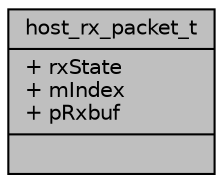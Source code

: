 digraph "host_rx_packet_t"
{
  edge [fontname="Helvetica",fontsize="10",labelfontname="Helvetica",labelfontsize="10"];
  node [fontname="Helvetica",fontsize="10",shape=record];
  Node1 [label="{host_rx_packet_t\n|+ rxState\l+ mIndex\l+ pRxbuf\l|}",height=0.2,width=0.4,color="black", fillcolor="grey75", style="filled", fontcolor="black"];
}
